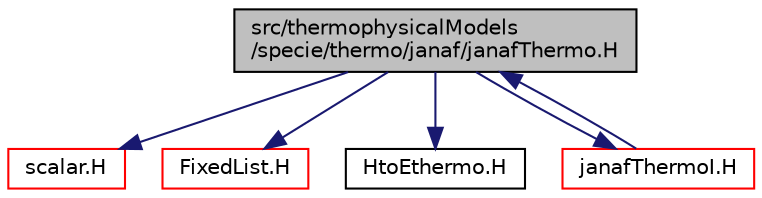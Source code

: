 digraph "src/thermophysicalModels/specie/thermo/janaf/janafThermo.H"
{
  bgcolor="transparent";
  edge [fontname="Helvetica",fontsize="10",labelfontname="Helvetica",labelfontsize="10"];
  node [fontname="Helvetica",fontsize="10",shape=record];
  Node1 [label="src/thermophysicalModels\l/specie/thermo/janaf/janafThermo.H",height=0.2,width=0.4,color="black", fillcolor="grey75", style="filled" fontcolor="black"];
  Node1 -> Node2 [color="midnightblue",fontsize="10",style="solid",fontname="Helvetica"];
  Node2 [label="scalar.H",height=0.2,width=0.4,color="red",URL="$scalar_8H.html"];
  Node1 -> Node3 [color="midnightblue",fontsize="10",style="solid",fontname="Helvetica"];
  Node3 [label="FixedList.H",height=0.2,width=0.4,color="red",URL="$FixedList_8H.html"];
  Node1 -> Node4 [color="midnightblue",fontsize="10",style="solid",fontname="Helvetica"];
  Node4 [label="HtoEthermo.H",height=0.2,width=0.4,color="black",URL="$HtoEthermo_8H.html"];
  Node1 -> Node5 [color="midnightblue",fontsize="10",style="solid",fontname="Helvetica"];
  Node5 [label="janafThermoI.H",height=0.2,width=0.4,color="red",URL="$janafThermoI_8H.html"];
  Node5 -> Node1 [color="midnightblue",fontsize="10",style="solid",fontname="Helvetica"];
}
